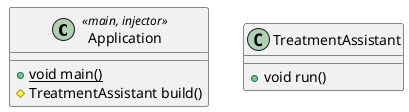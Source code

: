 @startuml base

class Application <<main, injector>> {
    + {static} void main()
    # TreatmentAssistant build()
}

class TreatmentAssistant {
    + void run()
}

@enduml